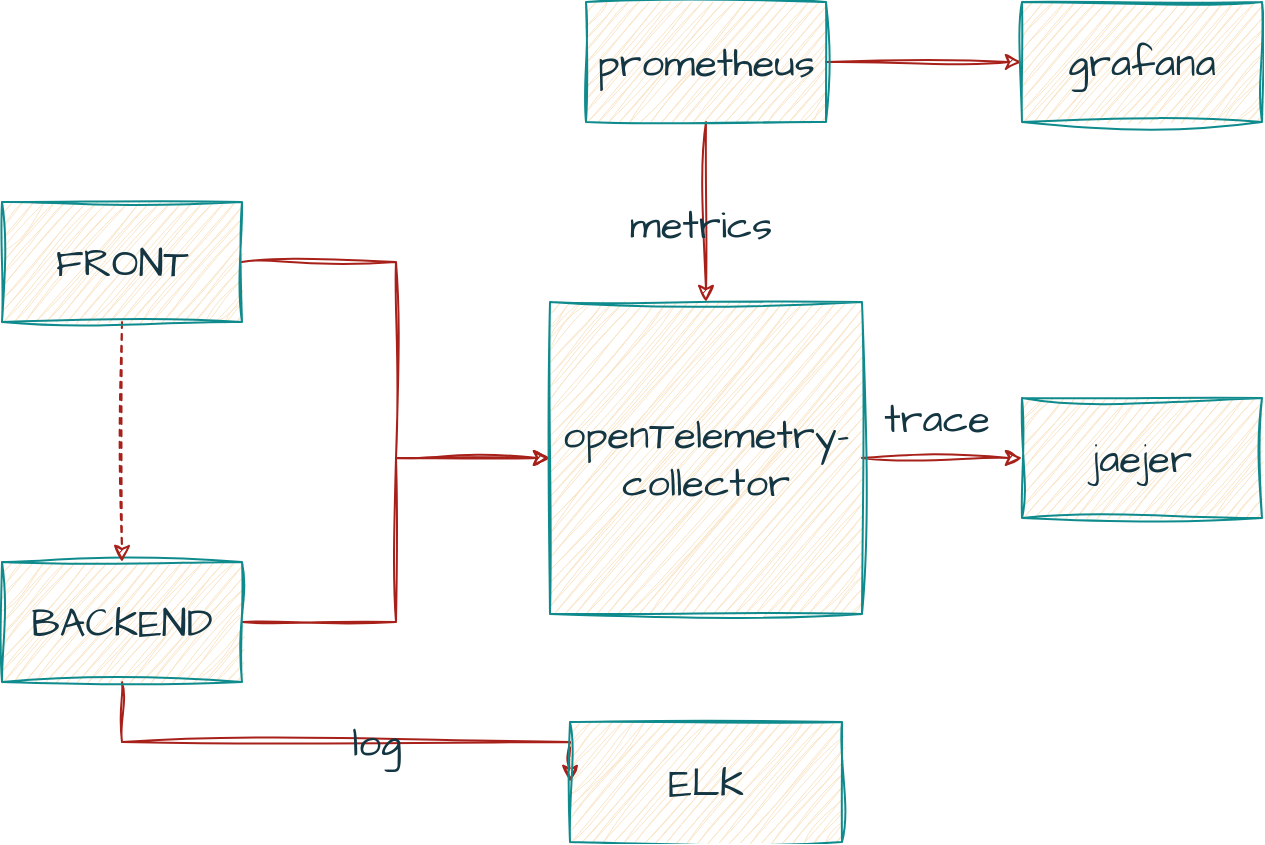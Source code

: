 <mxfile version="20.8.23" type="github">
  <diagram name="第 1 页" id="JiFD6WA9v5D3e0wRPfsO">
    <mxGraphModel dx="954" dy="616" grid="1" gridSize="10" guides="1" tooltips="1" connect="1" arrows="1" fold="1" page="1" pageScale="1" pageWidth="827" pageHeight="1169" math="0" shadow="0">
      <root>
        <mxCell id="0" />
        <mxCell id="1" parent="0" />
        <mxCell id="ymjOibYLbd_aCf3hzhFp-5" style="edgeStyle=orthogonalEdgeStyle;rounded=0;hachureGap=4;orthogonalLoop=1;jettySize=auto;html=1;exitX=1;exitY=0.5;exitDx=0;exitDy=0;fontFamily=Architects Daughter;fontSource=https%3A%2F%2Ffonts.googleapis.com%2Fcss%3Ffamily%3DArchitects%2BDaughter;fontSize=16;entryX=0;entryY=0.5;entryDx=0;entryDy=0;sketch=1;curveFitting=1;jiggle=2;labelBackgroundColor=none;strokeColor=#A8201A;fontColor=default;" edge="1" parent="1" source="ymjOibYLbd_aCf3hzhFp-1" target="ymjOibYLbd_aCf3hzhFp-4">
          <mxGeometry relative="1" as="geometry" />
        </mxCell>
        <mxCell id="ymjOibYLbd_aCf3hzhFp-23" style="edgeStyle=orthogonalEdgeStyle;rounded=0;hachureGap=4;orthogonalLoop=1;jettySize=auto;html=1;entryX=0;entryY=0.5;entryDx=0;entryDy=0;fontFamily=Architects Daughter;fontSource=https%3A%2F%2Ffonts.googleapis.com%2Fcss%3Ffamily%3DArchitects%2BDaughter;fontSize=16;sketch=1;curveFitting=1;jiggle=2;labelBackgroundColor=none;strokeColor=#A8201A;fontColor=default;" edge="1" parent="1" source="ymjOibYLbd_aCf3hzhFp-1" target="ymjOibYLbd_aCf3hzhFp-9">
          <mxGeometry relative="1" as="geometry">
            <Array as="points">
              <mxPoint x="140" y="440" />
            </Array>
          </mxGeometry>
        </mxCell>
        <mxCell id="ymjOibYLbd_aCf3hzhFp-24" value="log" style="edgeLabel;html=1;align=center;verticalAlign=middle;resizable=0;points=[];fontSize=20;fontFamily=Architects Daughter;rounded=0;sketch=1;curveFitting=1;jiggle=2;labelBackgroundColor=none;fontColor=#143642;" vertex="1" connectable="0" parent="ymjOibYLbd_aCf3hzhFp-23">
          <mxGeometry x="0.147" relative="1" as="geometry">
            <mxPoint as="offset" />
          </mxGeometry>
        </mxCell>
        <mxCell id="ymjOibYLbd_aCf3hzhFp-1" value="BACKEND" style="rounded=0;whiteSpace=wrap;html=1;hachureGap=4;fontFamily=Architects Daughter;fontSource=https%3A%2F%2Ffonts.googleapis.com%2Fcss%3Ffamily%3DArchitects%2BDaughter;fontSize=20;sketch=1;curveFitting=1;jiggle=2;labelBackgroundColor=none;fillColor=#FAE5C7;strokeColor=#0F8B8D;fontColor=#143642;" vertex="1" parent="1">
          <mxGeometry x="80" y="350" width="120" height="60" as="geometry" />
        </mxCell>
        <mxCell id="ymjOibYLbd_aCf3hzhFp-7" value="" style="edgeStyle=orthogonalEdgeStyle;rounded=0;hachureGap=4;orthogonalLoop=1;jettySize=auto;html=1;fontFamily=Architects Daughter;fontSource=https%3A%2F%2Ffonts.googleapis.com%2Fcss%3Ffamily%3DArchitects%2BDaughter;fontSize=16;entryX=0;entryY=0.5;entryDx=0;entryDy=0;sketch=1;curveFitting=1;jiggle=2;labelBackgroundColor=none;strokeColor=#A8201A;fontColor=default;" edge="1" parent="1" source="ymjOibYLbd_aCf3hzhFp-3" target="ymjOibYLbd_aCf3hzhFp-4">
          <mxGeometry relative="1" as="geometry" />
        </mxCell>
        <mxCell id="ymjOibYLbd_aCf3hzhFp-21" value="" style="edgeStyle=orthogonalEdgeStyle;rounded=0;hachureGap=4;orthogonalLoop=1;jettySize=auto;html=1;fontFamily=Architects Daughter;fontSource=https%3A%2F%2Ffonts.googleapis.com%2Fcss%3Ffamily%3DArchitects%2BDaughter;fontSize=16;dashed=1;sketch=1;curveFitting=1;jiggle=2;labelBackgroundColor=none;strokeColor=#A8201A;fontColor=default;" edge="1" parent="1" source="ymjOibYLbd_aCf3hzhFp-3" target="ymjOibYLbd_aCf3hzhFp-1">
          <mxGeometry relative="1" as="geometry" />
        </mxCell>
        <mxCell id="ymjOibYLbd_aCf3hzhFp-3" value="FRONT" style="rounded=0;whiteSpace=wrap;html=1;hachureGap=4;fontFamily=Architects Daughter;fontSource=https%3A%2F%2Ffonts.googleapis.com%2Fcss%3Ffamily%3DArchitects%2BDaughter;fontSize=20;sketch=1;curveFitting=1;jiggle=2;labelBackgroundColor=none;fillColor=#FAE5C7;strokeColor=#0F8B8D;fontColor=#143642;" vertex="1" parent="1">
          <mxGeometry x="80" y="170" width="120" height="60" as="geometry" />
        </mxCell>
        <mxCell id="ymjOibYLbd_aCf3hzhFp-14" style="edgeStyle=orthogonalEdgeStyle;rounded=0;hachureGap=4;orthogonalLoop=1;jettySize=auto;html=1;fontFamily=Architects Daughter;fontSource=https%3A%2F%2Ffonts.googleapis.com%2Fcss%3Ffamily%3DArchitects%2BDaughter;fontSize=16;sketch=1;curveFitting=1;jiggle=2;labelBackgroundColor=none;strokeColor=#A8201A;fontColor=default;" edge="1" parent="1" source="ymjOibYLbd_aCf3hzhFp-4" target="ymjOibYLbd_aCf3hzhFp-8">
          <mxGeometry relative="1" as="geometry" />
        </mxCell>
        <mxCell id="ymjOibYLbd_aCf3hzhFp-19" value="trace" style="edgeLabel;html=1;align=center;verticalAlign=middle;resizable=0;points=[];fontSize=20;fontFamily=Architects Daughter;rounded=0;sketch=1;curveFitting=1;jiggle=2;labelBackgroundColor=none;fontColor=#143642;" vertex="1" connectable="0" parent="ymjOibYLbd_aCf3hzhFp-14">
          <mxGeometry x="-0.088" y="3" relative="1" as="geometry">
            <mxPoint y="-17" as="offset" />
          </mxGeometry>
        </mxCell>
        <mxCell id="ymjOibYLbd_aCf3hzhFp-4" value="openTelemetry-collector" style="whiteSpace=wrap;html=1;aspect=fixed;hachureGap=4;fontFamily=Architects Daughter;fontSource=https%3A%2F%2Ffonts.googleapis.com%2Fcss%3Ffamily%3DArchitects%2BDaughter;fontSize=20;rounded=0;sketch=1;curveFitting=1;jiggle=2;labelBackgroundColor=none;fillColor=#FAE5C7;strokeColor=#0F8B8D;fontColor=#143642;" vertex="1" parent="1">
          <mxGeometry x="354" y="220" width="156" height="156" as="geometry" />
        </mxCell>
        <mxCell id="ymjOibYLbd_aCf3hzhFp-8" value="jaejer" style="rounded=0;whiteSpace=wrap;html=1;hachureGap=4;fontFamily=Architects Daughter;fontSource=https%3A%2F%2Ffonts.googleapis.com%2Fcss%3Ffamily%3DArchitects%2BDaughter;fontSize=20;sketch=1;curveFitting=1;jiggle=2;labelBackgroundColor=none;fillColor=#FAE5C7;strokeColor=#0F8B8D;fontColor=#143642;" vertex="1" parent="1">
          <mxGeometry x="590" y="268" width="120" height="60" as="geometry" />
        </mxCell>
        <mxCell id="ymjOibYLbd_aCf3hzhFp-9" value="ELK" style="rounded=0;whiteSpace=wrap;html=1;hachureGap=4;fontFamily=Architects Daughter;fontSource=https%3A%2F%2Ffonts.googleapis.com%2Fcss%3Ffamily%3DArchitects%2BDaughter;fontSize=20;sketch=1;curveFitting=1;jiggle=2;labelBackgroundColor=none;fillColor=#FAE5C7;strokeColor=#0F8B8D;fontColor=#143642;" vertex="1" parent="1">
          <mxGeometry x="364" y="430" width="136" height="60" as="geometry" />
        </mxCell>
        <mxCell id="ymjOibYLbd_aCf3hzhFp-11" value="" style="edgeStyle=orthogonalEdgeStyle;rounded=0;hachureGap=4;orthogonalLoop=1;jettySize=auto;html=1;fontFamily=Architects Daughter;fontSource=https%3A%2F%2Ffonts.googleapis.com%2Fcss%3Ffamily%3DArchitects%2BDaughter;fontSize=16;sketch=1;curveFitting=1;jiggle=2;labelBackgroundColor=none;strokeColor=#A8201A;fontColor=default;" edge="1" parent="1" source="ymjOibYLbd_aCf3hzhFp-10" target="ymjOibYLbd_aCf3hzhFp-4">
          <mxGeometry relative="1" as="geometry" />
        </mxCell>
        <mxCell id="ymjOibYLbd_aCf3hzhFp-17" value="metrics" style="edgeLabel;html=1;align=center;verticalAlign=middle;resizable=0;points=[];fontSize=20;fontFamily=Architects Daughter;rounded=0;sketch=1;curveFitting=1;jiggle=2;labelBackgroundColor=none;fontColor=#143642;" vertex="1" connectable="0" parent="ymjOibYLbd_aCf3hzhFp-11">
          <mxGeometry x="0.133" y="-3" relative="1" as="geometry">
            <mxPoint as="offset" />
          </mxGeometry>
        </mxCell>
        <mxCell id="ymjOibYLbd_aCf3hzhFp-13" style="edgeStyle=orthogonalEdgeStyle;rounded=0;hachureGap=4;orthogonalLoop=1;jettySize=auto;html=1;fontFamily=Architects Daughter;fontSource=https%3A%2F%2Ffonts.googleapis.com%2Fcss%3Ffamily%3DArchitects%2BDaughter;fontSize=16;sketch=1;curveFitting=1;jiggle=2;labelBackgroundColor=none;strokeColor=#A8201A;fontColor=default;" edge="1" parent="1" source="ymjOibYLbd_aCf3hzhFp-10" target="ymjOibYLbd_aCf3hzhFp-12">
          <mxGeometry relative="1" as="geometry" />
        </mxCell>
        <mxCell id="ymjOibYLbd_aCf3hzhFp-10" value="prometheus" style="rounded=0;whiteSpace=wrap;html=1;hachureGap=4;fontFamily=Architects Daughter;fontSource=https%3A%2F%2Ffonts.googleapis.com%2Fcss%3Ffamily%3DArchitects%2BDaughter;fontSize=20;sketch=1;curveFitting=1;jiggle=2;labelBackgroundColor=none;fillColor=#FAE5C7;strokeColor=#0F8B8D;fontColor=#143642;" vertex="1" parent="1">
          <mxGeometry x="372" y="70" width="120" height="60" as="geometry" />
        </mxCell>
        <mxCell id="ymjOibYLbd_aCf3hzhFp-12" value="grafana" style="rounded=0;whiteSpace=wrap;html=1;hachureGap=4;fontFamily=Architects Daughter;fontSource=https%3A%2F%2Ffonts.googleapis.com%2Fcss%3Ffamily%3DArchitects%2BDaughter;fontSize=20;sketch=1;curveFitting=1;jiggle=2;labelBackgroundColor=none;fillColor=#FAE5C7;strokeColor=#0F8B8D;fontColor=#143642;" vertex="1" parent="1">
          <mxGeometry x="590" y="70" width="120" height="60" as="geometry" />
        </mxCell>
      </root>
    </mxGraphModel>
  </diagram>
</mxfile>
